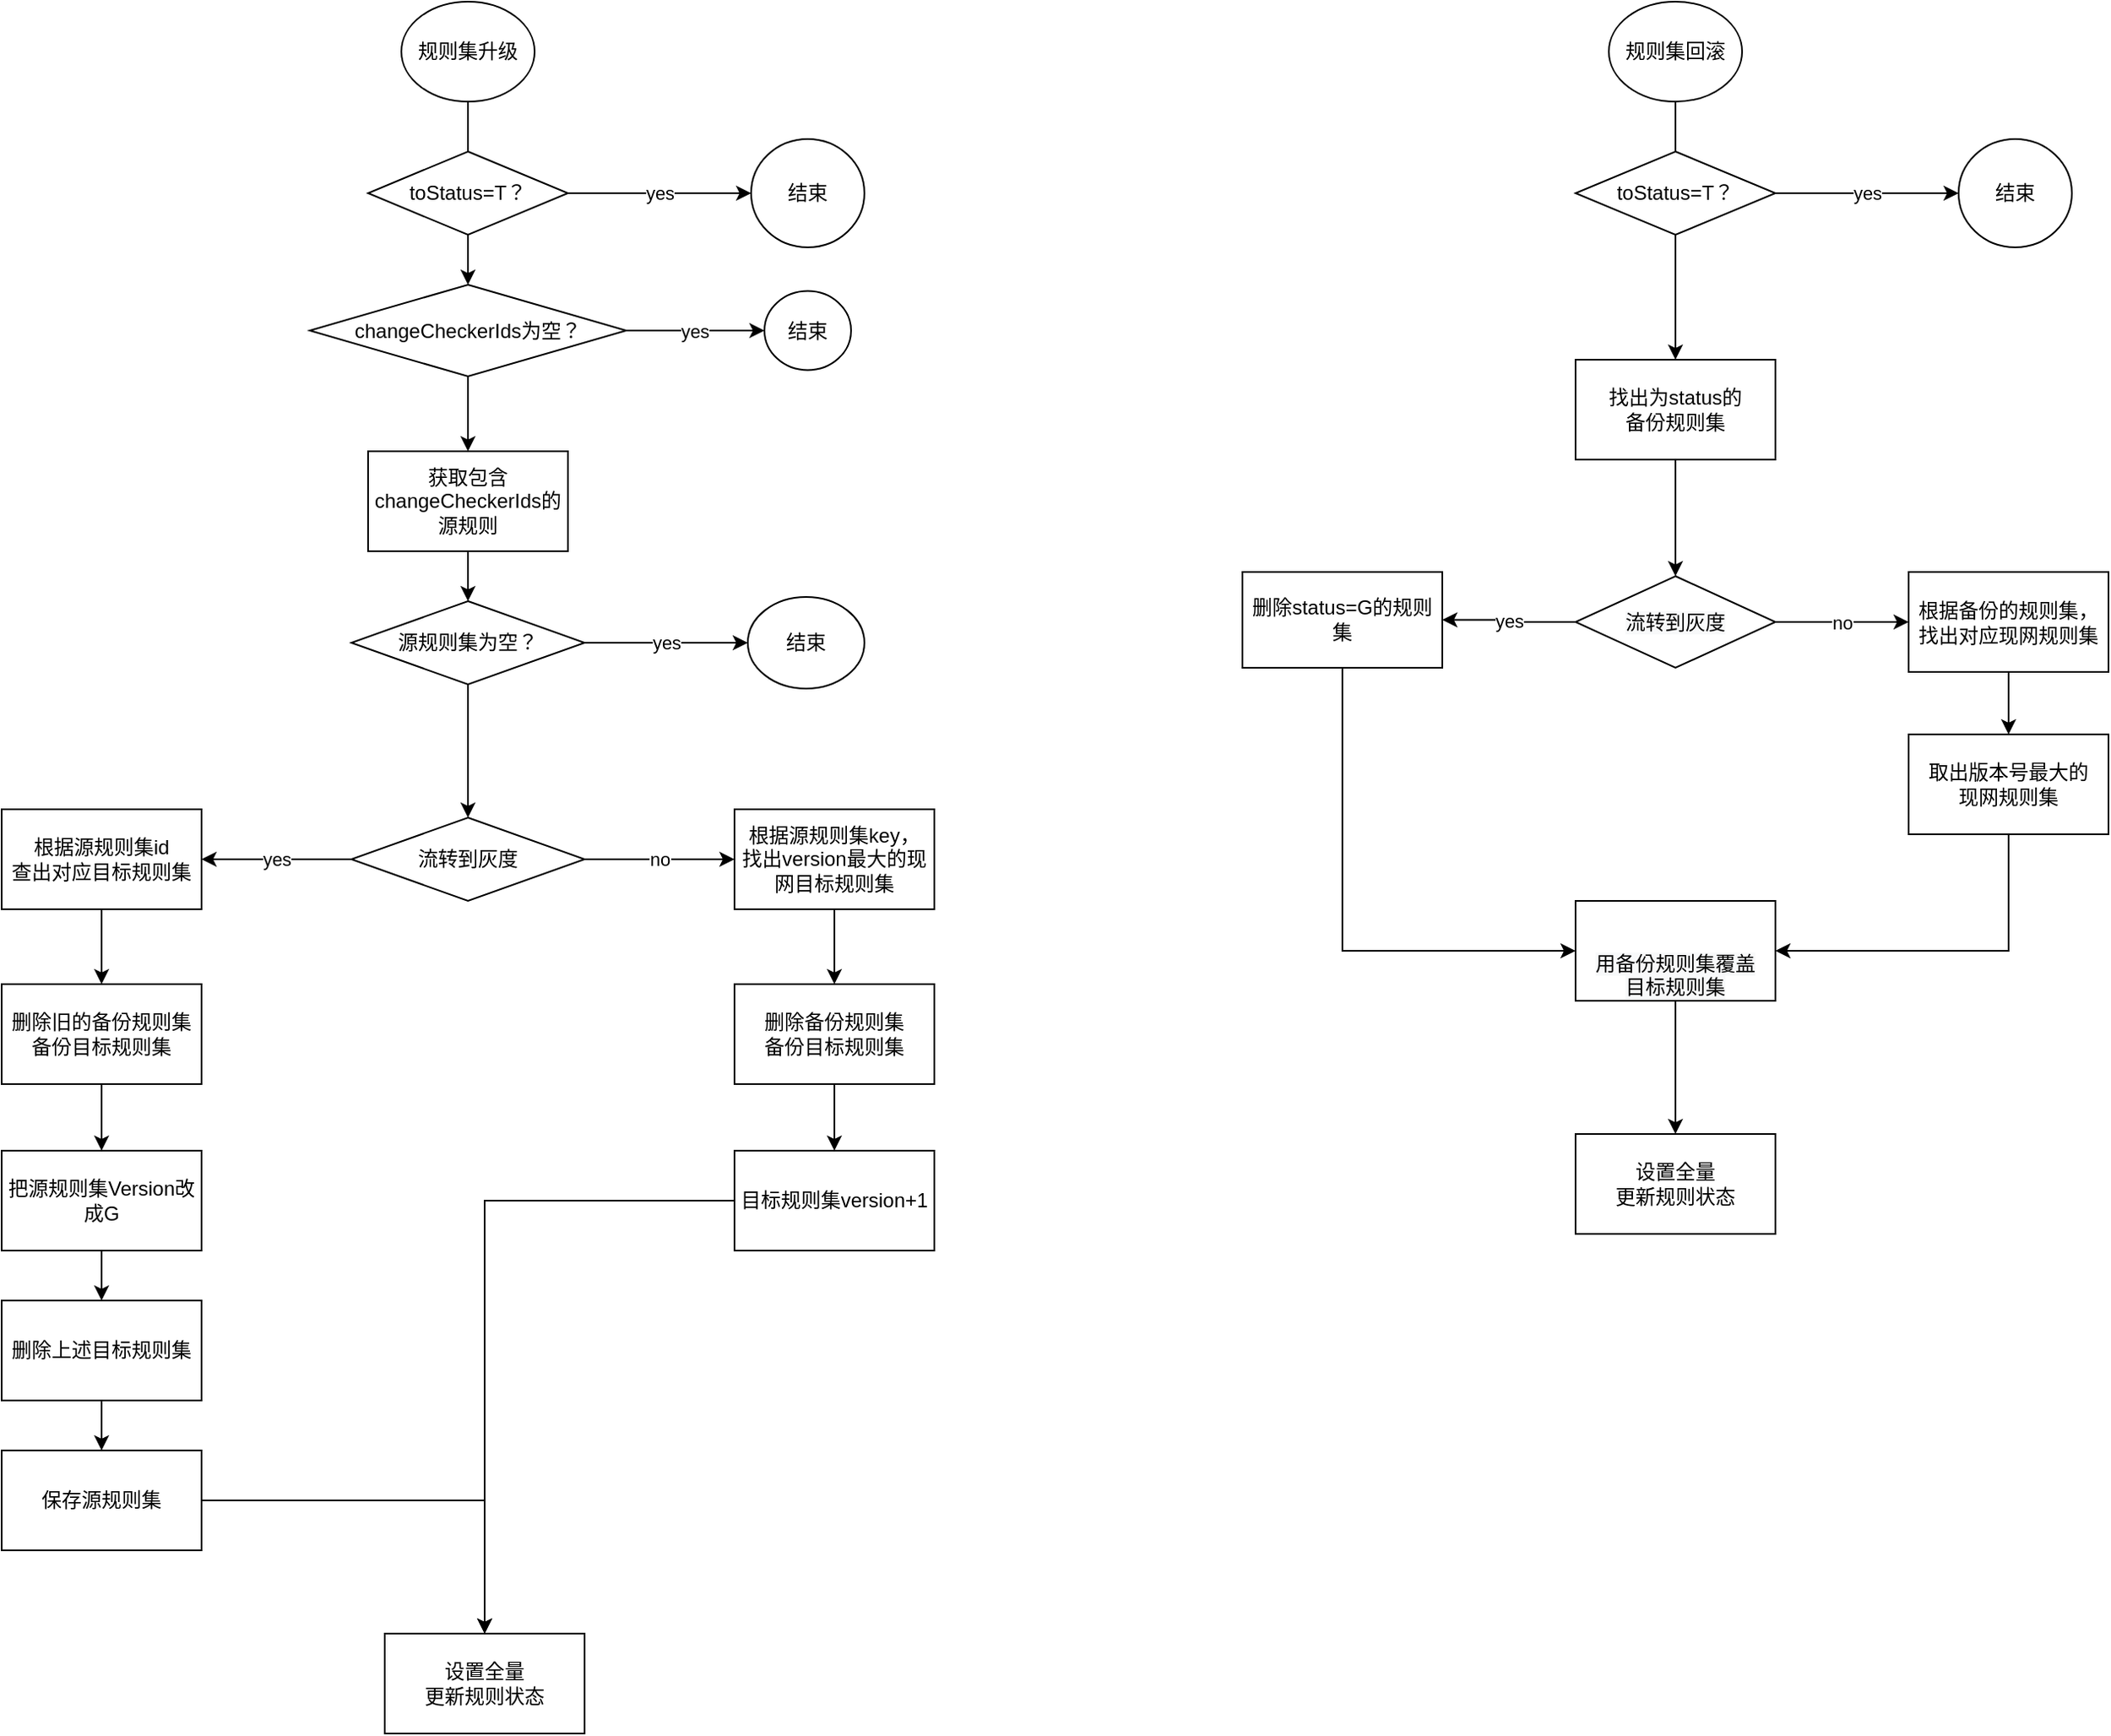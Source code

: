 <mxfile version="14.1.9" type="github">
  <diagram id="LUdow41rr4unk91qkQlg" name="Page-1">
    <mxGraphModel dx="1393" dy="866" grid="1" gridSize="10" guides="1" tooltips="1" connect="1" arrows="1" fold="1" page="1" pageScale="1" pageWidth="827" pageHeight="1169" math="0" shadow="0">
      <root>
        <mxCell id="0" />
        <mxCell id="1" parent="0" />
        <mxCell id="EYbbgb6AHi4v5-scqT2N-6" value="" style="edgeStyle=orthogonalEdgeStyle;rounded=0;orthogonalLoop=1;jettySize=auto;html=1;" edge="1" parent="1" source="EYbbgb6AHi4v5-scqT2N-2">
          <mxGeometry relative="1" as="geometry">
            <mxPoint x="275" y="260" as="targetPoint" />
          </mxGeometry>
        </mxCell>
        <mxCell id="EYbbgb6AHi4v5-scqT2N-2" value="规则集升级" style="ellipse;whiteSpace=wrap;html=1;" vertex="1" parent="1">
          <mxGeometry x="235" y="120" width="80" height="60" as="geometry" />
        </mxCell>
        <mxCell id="EYbbgb6AHi4v5-scqT2N-10" value="" style="edgeStyle=orthogonalEdgeStyle;rounded=0;orthogonalLoop=1;jettySize=auto;html=1;" edge="1" parent="1" source="EYbbgb6AHi4v5-scqT2N-8" target="EYbbgb6AHi4v5-scqT2N-9">
          <mxGeometry relative="1" as="geometry" />
        </mxCell>
        <mxCell id="EYbbgb6AHi4v5-scqT2N-12" value="yes" style="edgeStyle=orthogonalEdgeStyle;rounded=0;orthogonalLoop=1;jettySize=auto;html=1;" edge="1" parent="1" source="EYbbgb6AHi4v5-scqT2N-8" target="EYbbgb6AHi4v5-scqT2N-11">
          <mxGeometry relative="1" as="geometry" />
        </mxCell>
        <mxCell id="EYbbgb6AHi4v5-scqT2N-8" value="toStatus=T？" style="rhombus;whiteSpace=wrap;html=1;" vertex="1" parent="1">
          <mxGeometry x="215" y="210" width="120" height="50" as="geometry" />
        </mxCell>
        <mxCell id="EYbbgb6AHi4v5-scqT2N-14" value="yes" style="edgeStyle=orthogonalEdgeStyle;rounded=0;orthogonalLoop=1;jettySize=auto;html=1;" edge="1" parent="1" source="EYbbgb6AHi4v5-scqT2N-9" target="EYbbgb6AHi4v5-scqT2N-13">
          <mxGeometry relative="1" as="geometry" />
        </mxCell>
        <mxCell id="EYbbgb6AHi4v5-scqT2N-16" value="" style="edgeStyle=orthogonalEdgeStyle;rounded=0;orthogonalLoop=1;jettySize=auto;html=1;" edge="1" parent="1" source="EYbbgb6AHi4v5-scqT2N-9" target="EYbbgb6AHi4v5-scqT2N-15">
          <mxGeometry relative="1" as="geometry" />
        </mxCell>
        <mxCell id="EYbbgb6AHi4v5-scqT2N-9" value="changeCheckerIds为空？" style="rhombus;whiteSpace=wrap;html=1;" vertex="1" parent="1">
          <mxGeometry x="180" y="290" width="190" height="55" as="geometry" />
        </mxCell>
        <mxCell id="EYbbgb6AHi4v5-scqT2N-11" value="结束" style="ellipse;whiteSpace=wrap;html=1;" vertex="1" parent="1">
          <mxGeometry x="445" y="202.5" width="68" height="65" as="geometry" />
        </mxCell>
        <mxCell id="EYbbgb6AHi4v5-scqT2N-13" value="结束" style="ellipse;whiteSpace=wrap;html=1;" vertex="1" parent="1">
          <mxGeometry x="453" y="293.75" width="52" height="47.5" as="geometry" />
        </mxCell>
        <mxCell id="EYbbgb6AHi4v5-scqT2N-20" value="" style="edgeStyle=orthogonalEdgeStyle;rounded=0;orthogonalLoop=1;jettySize=auto;html=1;" edge="1" parent="1" source="EYbbgb6AHi4v5-scqT2N-15" target="EYbbgb6AHi4v5-scqT2N-19">
          <mxGeometry relative="1" as="geometry" />
        </mxCell>
        <mxCell id="EYbbgb6AHi4v5-scqT2N-15" value="获取包含changeCheckerIds的源规则" style="whiteSpace=wrap;html=1;" vertex="1" parent="1">
          <mxGeometry x="215" y="390" width="120" height="60" as="geometry" />
        </mxCell>
        <mxCell id="EYbbgb6AHi4v5-scqT2N-22" value="yes" style="edgeStyle=orthogonalEdgeStyle;rounded=0;orthogonalLoop=1;jettySize=auto;html=1;" edge="1" parent="1" source="EYbbgb6AHi4v5-scqT2N-19" target="EYbbgb6AHi4v5-scqT2N-21">
          <mxGeometry relative="1" as="geometry" />
        </mxCell>
        <mxCell id="EYbbgb6AHi4v5-scqT2N-24" value="" style="edgeStyle=orthogonalEdgeStyle;rounded=0;orthogonalLoop=1;jettySize=auto;html=1;" edge="1" parent="1" source="EYbbgb6AHi4v5-scqT2N-19" target="EYbbgb6AHi4v5-scqT2N-23">
          <mxGeometry relative="1" as="geometry" />
        </mxCell>
        <mxCell id="EYbbgb6AHi4v5-scqT2N-19" value="源规则集为空？" style="rhombus;whiteSpace=wrap;html=1;" vertex="1" parent="1">
          <mxGeometry x="205" y="480" width="140" height="50" as="geometry" />
        </mxCell>
        <mxCell id="EYbbgb6AHi4v5-scqT2N-21" value="结束" style="ellipse;whiteSpace=wrap;html=1;" vertex="1" parent="1">
          <mxGeometry x="443" y="477.5" width="70" height="55" as="geometry" />
        </mxCell>
        <mxCell id="EYbbgb6AHi4v5-scqT2N-26" value="yes" style="edgeStyle=orthogonalEdgeStyle;rounded=0;orthogonalLoop=1;jettySize=auto;html=1;" edge="1" parent="1" source="EYbbgb6AHi4v5-scqT2N-23" target="EYbbgb6AHi4v5-scqT2N-25">
          <mxGeometry relative="1" as="geometry" />
        </mxCell>
        <mxCell id="EYbbgb6AHi4v5-scqT2N-38" value="no" style="edgeStyle=orthogonalEdgeStyle;rounded=0;orthogonalLoop=1;jettySize=auto;html=1;" edge="1" parent="1" source="EYbbgb6AHi4v5-scqT2N-23" target="EYbbgb6AHi4v5-scqT2N-37">
          <mxGeometry relative="1" as="geometry" />
        </mxCell>
        <mxCell id="EYbbgb6AHi4v5-scqT2N-23" value="流转到灰度" style="rhombus;whiteSpace=wrap;html=1;" vertex="1" parent="1">
          <mxGeometry x="205" y="610" width="140" height="50" as="geometry" />
        </mxCell>
        <mxCell id="EYbbgb6AHi4v5-scqT2N-28" value="" style="edgeStyle=orthogonalEdgeStyle;rounded=0;orthogonalLoop=1;jettySize=auto;html=1;" edge="1" parent="1" source="EYbbgb6AHi4v5-scqT2N-25" target="EYbbgb6AHi4v5-scqT2N-27">
          <mxGeometry relative="1" as="geometry" />
        </mxCell>
        <mxCell id="EYbbgb6AHi4v5-scqT2N-25" value="根据源规则集id&lt;br&gt;查出对应目标规则集" style="whiteSpace=wrap;html=1;" vertex="1" parent="1">
          <mxGeometry x="-5" y="605" width="120" height="60" as="geometry" />
        </mxCell>
        <mxCell id="EYbbgb6AHi4v5-scqT2N-32" value="" style="edgeStyle=orthogonalEdgeStyle;rounded=0;orthogonalLoop=1;jettySize=auto;html=1;" edge="1" parent="1" source="EYbbgb6AHi4v5-scqT2N-27" target="EYbbgb6AHi4v5-scqT2N-31">
          <mxGeometry relative="1" as="geometry" />
        </mxCell>
        <mxCell id="EYbbgb6AHi4v5-scqT2N-27" value="删除旧的备份规则集&lt;br&gt;备份目标规则集" style="whiteSpace=wrap;html=1;" vertex="1" parent="1">
          <mxGeometry x="-5" y="710" width="120" height="60" as="geometry" />
        </mxCell>
        <mxCell id="EYbbgb6AHi4v5-scqT2N-34" value="" style="edgeStyle=orthogonalEdgeStyle;rounded=0;orthogonalLoop=1;jettySize=auto;html=1;" edge="1" parent="1" source="EYbbgb6AHi4v5-scqT2N-31" target="EYbbgb6AHi4v5-scqT2N-33">
          <mxGeometry relative="1" as="geometry" />
        </mxCell>
        <mxCell id="EYbbgb6AHi4v5-scqT2N-31" value="把源规则集Version改成G" style="whiteSpace=wrap;html=1;" vertex="1" parent="1">
          <mxGeometry x="-5" y="810" width="120" height="60" as="geometry" />
        </mxCell>
        <mxCell id="EYbbgb6AHi4v5-scqT2N-36" value="" style="edgeStyle=orthogonalEdgeStyle;rounded=0;orthogonalLoop=1;jettySize=auto;html=1;" edge="1" parent="1" source="EYbbgb6AHi4v5-scqT2N-33" target="EYbbgb6AHi4v5-scqT2N-35">
          <mxGeometry relative="1" as="geometry" />
        </mxCell>
        <mxCell id="EYbbgb6AHi4v5-scqT2N-33" value="删除上述目标规则集" style="whiteSpace=wrap;html=1;" vertex="1" parent="1">
          <mxGeometry x="-5" y="900" width="120" height="60" as="geometry" />
        </mxCell>
        <mxCell id="EYbbgb6AHi4v5-scqT2N-44" value="" style="edgeStyle=orthogonalEdgeStyle;rounded=0;orthogonalLoop=1;jettySize=auto;html=1;" edge="1" parent="1" source="EYbbgb6AHi4v5-scqT2N-35" target="EYbbgb6AHi4v5-scqT2N-43">
          <mxGeometry relative="1" as="geometry" />
        </mxCell>
        <mxCell id="EYbbgb6AHi4v5-scqT2N-35" value="保存源规则集" style="whiteSpace=wrap;html=1;" vertex="1" parent="1">
          <mxGeometry x="-5" y="990" width="120" height="60" as="geometry" />
        </mxCell>
        <mxCell id="EYbbgb6AHi4v5-scqT2N-40" value="" style="edgeStyle=orthogonalEdgeStyle;rounded=0;orthogonalLoop=1;jettySize=auto;html=1;" edge="1" parent="1" source="EYbbgb6AHi4v5-scqT2N-37" target="EYbbgb6AHi4v5-scqT2N-39">
          <mxGeometry relative="1" as="geometry" />
        </mxCell>
        <mxCell id="EYbbgb6AHi4v5-scqT2N-37" value="根据源规则集key，&lt;br&gt;找出version最大的现网目标规则集" style="whiteSpace=wrap;html=1;" vertex="1" parent="1">
          <mxGeometry x="435" y="605" width="120" height="60" as="geometry" />
        </mxCell>
        <mxCell id="EYbbgb6AHi4v5-scqT2N-42" value="" style="edgeStyle=orthogonalEdgeStyle;rounded=0;orthogonalLoop=1;jettySize=auto;html=1;" edge="1" parent="1" source="EYbbgb6AHi4v5-scqT2N-39" target="EYbbgb6AHi4v5-scqT2N-41">
          <mxGeometry relative="1" as="geometry" />
        </mxCell>
        <mxCell id="EYbbgb6AHi4v5-scqT2N-39" value="删除备份规则集&lt;br&gt;备份目标规则集" style="whiteSpace=wrap;html=1;" vertex="1" parent="1">
          <mxGeometry x="435" y="710" width="120" height="60" as="geometry" />
        </mxCell>
        <mxCell id="EYbbgb6AHi4v5-scqT2N-46" value="" style="edgeStyle=orthogonalEdgeStyle;rounded=0;orthogonalLoop=1;jettySize=auto;html=1;entryX=0.5;entryY=0;entryDx=0;entryDy=0;" edge="1" parent="1" source="EYbbgb6AHi4v5-scqT2N-41" target="EYbbgb6AHi4v5-scqT2N-43">
          <mxGeometry relative="1" as="geometry">
            <mxPoint x="495" y="950" as="targetPoint" />
          </mxGeometry>
        </mxCell>
        <mxCell id="EYbbgb6AHi4v5-scqT2N-41" value="目标规则集version+1" style="whiteSpace=wrap;html=1;" vertex="1" parent="1">
          <mxGeometry x="435" y="810" width="120" height="60" as="geometry" />
        </mxCell>
        <mxCell id="EYbbgb6AHi4v5-scqT2N-43" value="设置全量&lt;br&gt;更新规则状态" style="whiteSpace=wrap;html=1;" vertex="1" parent="1">
          <mxGeometry x="225" y="1100" width="120" height="60" as="geometry" />
        </mxCell>
        <mxCell id="EYbbgb6AHi4v5-scqT2N-53" value="" style="edgeStyle=orthogonalEdgeStyle;rounded=0;orthogonalLoop=1;jettySize=auto;html=1;" edge="1" parent="1" source="EYbbgb6AHi4v5-scqT2N-54">
          <mxGeometry relative="1" as="geometry">
            <mxPoint x="1000" y="260" as="targetPoint" />
          </mxGeometry>
        </mxCell>
        <mxCell id="EYbbgb6AHi4v5-scqT2N-54" value="规则集回滚" style="ellipse;whiteSpace=wrap;html=1;" vertex="1" parent="1">
          <mxGeometry x="960" y="120" width="80" height="60" as="geometry" />
        </mxCell>
        <mxCell id="EYbbgb6AHi4v5-scqT2N-55" value="yes" style="edgeStyle=orthogonalEdgeStyle;rounded=0;orthogonalLoop=1;jettySize=auto;html=1;" edge="1" parent="1" source="EYbbgb6AHi4v5-scqT2N-56" target="EYbbgb6AHi4v5-scqT2N-57">
          <mxGeometry relative="1" as="geometry" />
        </mxCell>
        <mxCell id="EYbbgb6AHi4v5-scqT2N-59" value="" style="edgeStyle=orthogonalEdgeStyle;rounded=0;orthogonalLoop=1;jettySize=auto;html=1;" edge="1" parent="1" source="EYbbgb6AHi4v5-scqT2N-56" target="EYbbgb6AHi4v5-scqT2N-58">
          <mxGeometry relative="1" as="geometry" />
        </mxCell>
        <mxCell id="EYbbgb6AHi4v5-scqT2N-56" value="toStatus=T？" style="rhombus;whiteSpace=wrap;html=1;" vertex="1" parent="1">
          <mxGeometry x="940" y="210" width="120" height="50" as="geometry" />
        </mxCell>
        <mxCell id="EYbbgb6AHi4v5-scqT2N-57" value="结束" style="ellipse;whiteSpace=wrap;html=1;" vertex="1" parent="1">
          <mxGeometry x="1170" y="202.5" width="68" height="65" as="geometry" />
        </mxCell>
        <mxCell id="EYbbgb6AHi4v5-scqT2N-61" value="" style="edgeStyle=orthogonalEdgeStyle;rounded=0;orthogonalLoop=1;jettySize=auto;html=1;" edge="1" parent="1" source="EYbbgb6AHi4v5-scqT2N-58" target="EYbbgb6AHi4v5-scqT2N-60">
          <mxGeometry relative="1" as="geometry" />
        </mxCell>
        <mxCell id="EYbbgb6AHi4v5-scqT2N-58" value="找出为status的&lt;br&gt;备份规则集" style="whiteSpace=wrap;html=1;" vertex="1" parent="1">
          <mxGeometry x="940" y="335" width="120" height="60" as="geometry" />
        </mxCell>
        <mxCell id="EYbbgb6AHi4v5-scqT2N-63" value="no" style="edgeStyle=orthogonalEdgeStyle;rounded=0;orthogonalLoop=1;jettySize=auto;html=1;" edge="1" parent="1" source="EYbbgb6AHi4v5-scqT2N-60" target="EYbbgb6AHi4v5-scqT2N-62">
          <mxGeometry relative="1" as="geometry" />
        </mxCell>
        <mxCell id="EYbbgb6AHi4v5-scqT2N-65" value="yes" style="edgeStyle=orthogonalEdgeStyle;rounded=0;orthogonalLoop=1;jettySize=auto;html=1;" edge="1" parent="1" source="EYbbgb6AHi4v5-scqT2N-60" target="EYbbgb6AHi4v5-scqT2N-64">
          <mxGeometry relative="1" as="geometry" />
        </mxCell>
        <mxCell id="EYbbgb6AHi4v5-scqT2N-60" value="&#xa;&#xa;&lt;span style=&quot;color: rgb(0, 0, 0); font-family: helvetica; font-size: 12px; font-style: normal; font-weight: 400; letter-spacing: normal; text-align: center; text-indent: 0px; text-transform: none; word-spacing: 0px; background-color: rgb(248, 249, 250); display: inline; float: none;&quot;&gt;流转到灰度&lt;/span&gt;&#xa;&#xa;" style="rhombus;whiteSpace=wrap;html=1;" vertex="1" parent="1">
          <mxGeometry x="940" y="465" width="120" height="55" as="geometry" />
        </mxCell>
        <mxCell id="EYbbgb6AHi4v5-scqT2N-69" value="" style="edgeStyle=orthogonalEdgeStyle;rounded=0;orthogonalLoop=1;jettySize=auto;html=1;" edge="1" parent="1" source="EYbbgb6AHi4v5-scqT2N-62" target="EYbbgb6AHi4v5-scqT2N-68">
          <mxGeometry relative="1" as="geometry" />
        </mxCell>
        <mxCell id="EYbbgb6AHi4v5-scqT2N-62" value="根据备份的规则集，&lt;br&gt;找出对应现网规则集" style="whiteSpace=wrap;html=1;" vertex="1" parent="1">
          <mxGeometry x="1140" y="462.5" width="120" height="60" as="geometry" />
        </mxCell>
        <mxCell id="EYbbgb6AHi4v5-scqT2N-67" value="" style="edgeStyle=orthogonalEdgeStyle;rounded=0;orthogonalLoop=1;jettySize=auto;html=1;" edge="1" parent="1" source="EYbbgb6AHi4v5-scqT2N-64" target="EYbbgb6AHi4v5-scqT2N-66">
          <mxGeometry relative="1" as="geometry">
            <Array as="points">
              <mxPoint x="800" y="690" />
            </Array>
          </mxGeometry>
        </mxCell>
        <mxCell id="EYbbgb6AHi4v5-scqT2N-64" value="删除status=G的规则集" style="whiteSpace=wrap;html=1;" vertex="1" parent="1">
          <mxGeometry x="740" y="462.5" width="120" height="57.5" as="geometry" />
        </mxCell>
        <mxCell id="EYbbgb6AHi4v5-scqT2N-73" value="" style="edgeStyle=orthogonalEdgeStyle;rounded=0;orthogonalLoop=1;jettySize=auto;html=1;" edge="1" parent="1" source="EYbbgb6AHi4v5-scqT2N-66" target="EYbbgb6AHi4v5-scqT2N-72">
          <mxGeometry relative="1" as="geometry" />
        </mxCell>
        <mxCell id="EYbbgb6AHi4v5-scqT2N-66" value="&lt;br&gt;&lt;br&gt;&lt;span style=&quot;color: rgb(0 , 0 , 0) ; font-family: &amp;#34;helvetica&amp;#34; ; font-size: 12px ; font-style: normal ; font-weight: 400 ; letter-spacing: normal ; text-align: center ; text-indent: 0px ; text-transform: none ; word-spacing: 0px ; background-color: rgb(248 , 249 , 250) ; display: inline ; float: none&quot;&gt;用备份规则集覆盖&lt;/span&gt;&lt;br style=&quot;color: rgb(0 , 0 , 0) ; font-family: &amp;#34;helvetica&amp;#34; ; font-size: 12px ; font-style: normal ; font-weight: 400 ; letter-spacing: normal ; text-align: center ; text-indent: 0px ; text-transform: none ; word-spacing: 0px ; background-color: rgb(248 , 249 , 250)&quot;&gt;&lt;span style=&quot;color: rgb(0 , 0 , 0) ; font-family: &amp;#34;helvetica&amp;#34; ; font-size: 12px ; font-style: normal ; font-weight: 400 ; letter-spacing: normal ; text-align: center ; text-indent: 0px ; text-transform: none ; word-spacing: 0px ; background-color: rgb(248 , 249 , 250) ; display: inline ; float: none&quot;&gt;目标规则集&lt;/span&gt;&lt;br&gt;" style="whiteSpace=wrap;html=1;" vertex="1" parent="1">
          <mxGeometry x="940" y="660" width="120" height="60" as="geometry" />
        </mxCell>
        <mxCell id="EYbbgb6AHi4v5-scqT2N-71" value="" style="edgeStyle=orthogonalEdgeStyle;rounded=0;orthogonalLoop=1;jettySize=auto;html=1;entryX=1;entryY=0.5;entryDx=0;entryDy=0;" edge="1" parent="1" source="EYbbgb6AHi4v5-scqT2N-68" target="EYbbgb6AHi4v5-scqT2N-66">
          <mxGeometry relative="1" as="geometry">
            <mxPoint x="1200" y="700" as="targetPoint" />
            <Array as="points">
              <mxPoint x="1200" y="690" />
            </Array>
          </mxGeometry>
        </mxCell>
        <mxCell id="EYbbgb6AHi4v5-scqT2N-68" value="取出版本号最大的&lt;br&gt;现网规则集" style="whiteSpace=wrap;html=1;" vertex="1" parent="1">
          <mxGeometry x="1140" y="560" width="120" height="60" as="geometry" />
        </mxCell>
        <mxCell id="EYbbgb6AHi4v5-scqT2N-72" value="&lt;span&gt;设置全量&lt;/span&gt;&lt;br&gt;&lt;span&gt;更新规则状态&lt;/span&gt;" style="whiteSpace=wrap;html=1;" vertex="1" parent="1">
          <mxGeometry x="940" y="800" width="120" height="60" as="geometry" />
        </mxCell>
      </root>
    </mxGraphModel>
  </diagram>
</mxfile>

